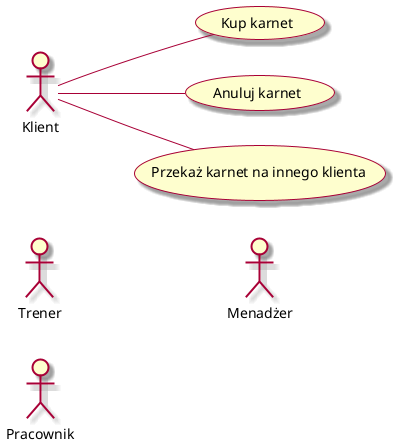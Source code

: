 @startuml
left to right direction

skin rose

actor :Klient: as client
actor :Trener: as coach
actor :Pracownik: as worker 
actor :Menadżer: as manager

"Kup karnet" as (buySubscription)
"Anuluj karnet" as (cancelSubscription)
"Przekaż karnet na innego klienta" as (passSubscription)

client -- (buySubscription)
client -- (cancelSubscription)
client -- (passSubscription)


@enduml
